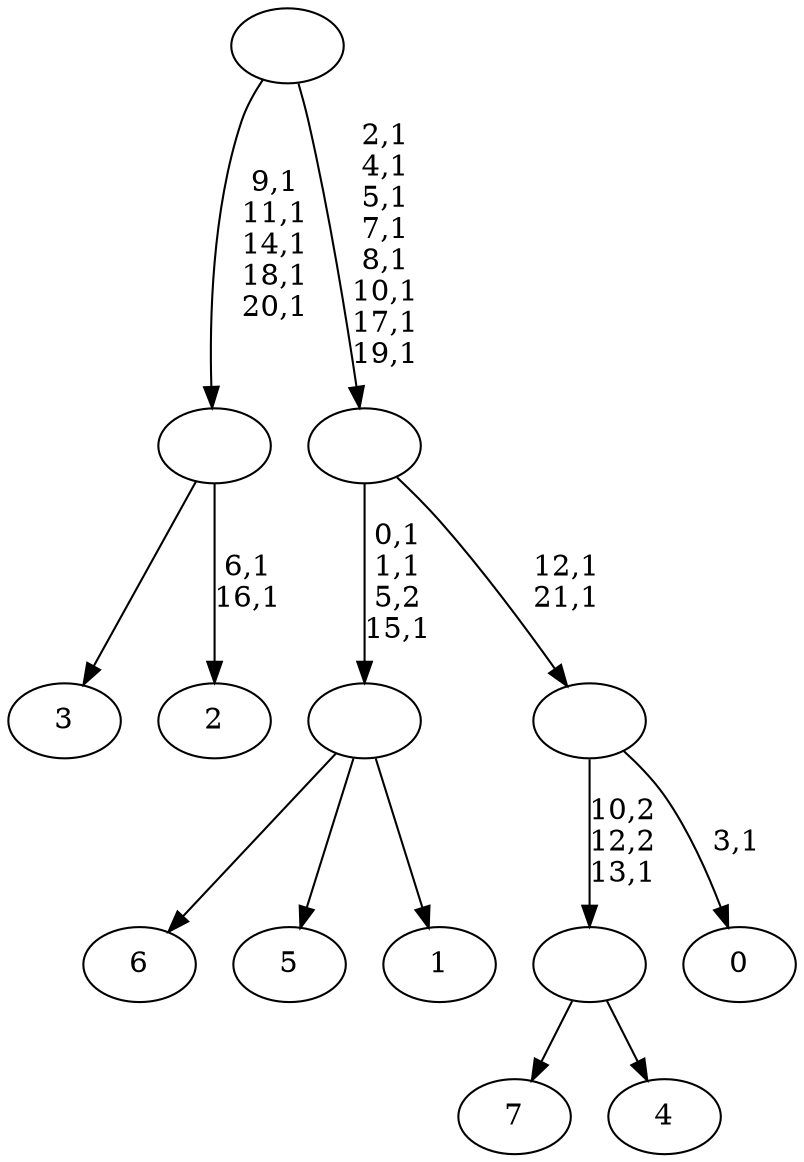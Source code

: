 digraph T {
	30 [label="7"]
	29 [label="6"]
	28 [label="5"]
	27 [label="4"]
	26 [label=""]
	25 [label="3"]
	24 [label="2"]
	21 [label=""]
	16 [label="1"]
	15 [label=""]
	12 [label="0"]
	10 [label=""]
	8 [label=""]
	0 [label=""]
	26 -> 30 [label=""]
	26 -> 27 [label=""]
	21 -> 24 [label="6,1\n16,1"]
	21 -> 25 [label=""]
	15 -> 29 [label=""]
	15 -> 28 [label=""]
	15 -> 16 [label=""]
	10 -> 12 [label="3,1"]
	10 -> 26 [label="10,2\n12,2\n13,1"]
	8 -> 10 [label="12,1\n21,1"]
	8 -> 15 [label="0,1\n1,1\n5,2\n15,1"]
	0 -> 8 [label="2,1\n4,1\n5,1\n7,1\n8,1\n10,1\n17,1\n19,1"]
	0 -> 21 [label="9,1\n11,1\n14,1\n18,1\n20,1"]
}
